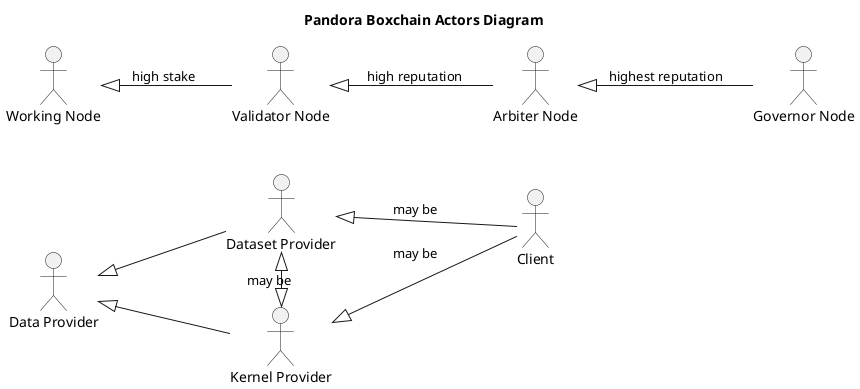 @startuml
left to right direction
skinparam packageStyle rectangle

title Pandora Boxchain Actors Diagram

actor :Data Provider: as P
actor :Kernel Provider: as KP
actor :Dataset Provider: as DP
actor :Client: as C
actor :Working Node: as WN
actor :Validator Node: as VN1
actor :Arbiter Node: as VN2
actor :Governor Node: as GN

WN <|-- VN1: high stake
VN1 <|-- VN2: high reputation
VN2 <|-- GN: highest reputation

P <|-- KP
P <|-- DP
KP <|-l-|> DP: may be
KP <|-- C: may be
DP <|-- C: may be
@enduml
